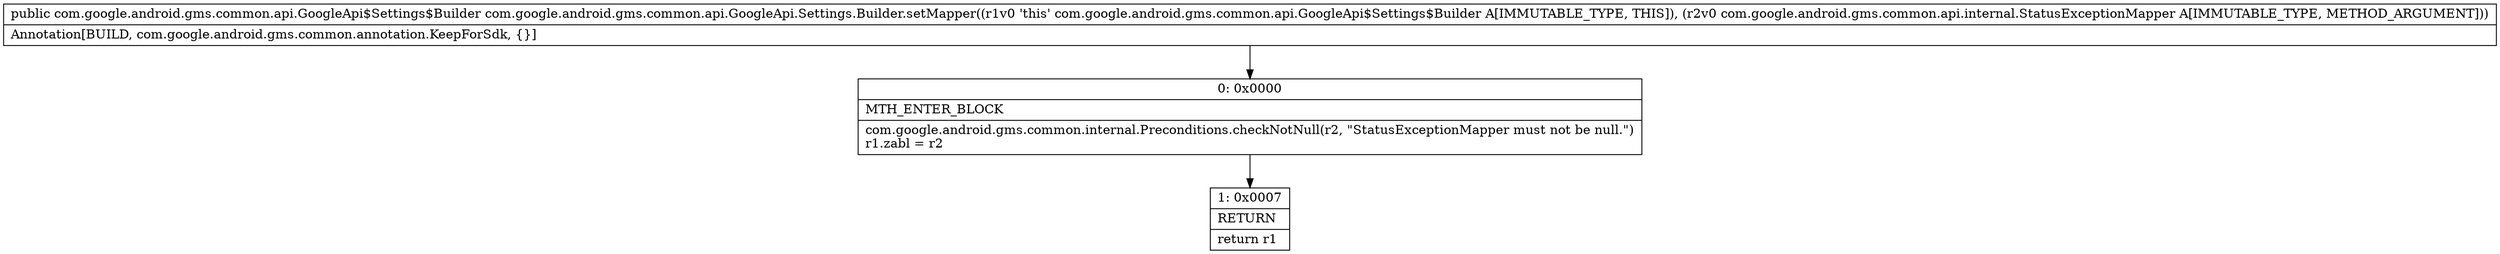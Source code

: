 digraph "CFG forcom.google.android.gms.common.api.GoogleApi.Settings.Builder.setMapper(Lcom\/google\/android\/gms\/common\/api\/internal\/StatusExceptionMapper;)Lcom\/google\/android\/gms\/common\/api\/GoogleApi$Settings$Builder;" {
Node_0 [shape=record,label="{0\:\ 0x0000|MTH_ENTER_BLOCK\l|com.google.android.gms.common.internal.Preconditions.checkNotNull(r2, \"StatusExceptionMapper must not be null.\")\lr1.zabl = r2\l}"];
Node_1 [shape=record,label="{1\:\ 0x0007|RETURN\l|return r1\l}"];
MethodNode[shape=record,label="{public com.google.android.gms.common.api.GoogleApi$Settings$Builder com.google.android.gms.common.api.GoogleApi.Settings.Builder.setMapper((r1v0 'this' com.google.android.gms.common.api.GoogleApi$Settings$Builder A[IMMUTABLE_TYPE, THIS]), (r2v0 com.google.android.gms.common.api.internal.StatusExceptionMapper A[IMMUTABLE_TYPE, METHOD_ARGUMENT]))  | Annotation[BUILD, com.google.android.gms.common.annotation.KeepForSdk, \{\}]\l}"];
MethodNode -> Node_0;
Node_0 -> Node_1;
}

